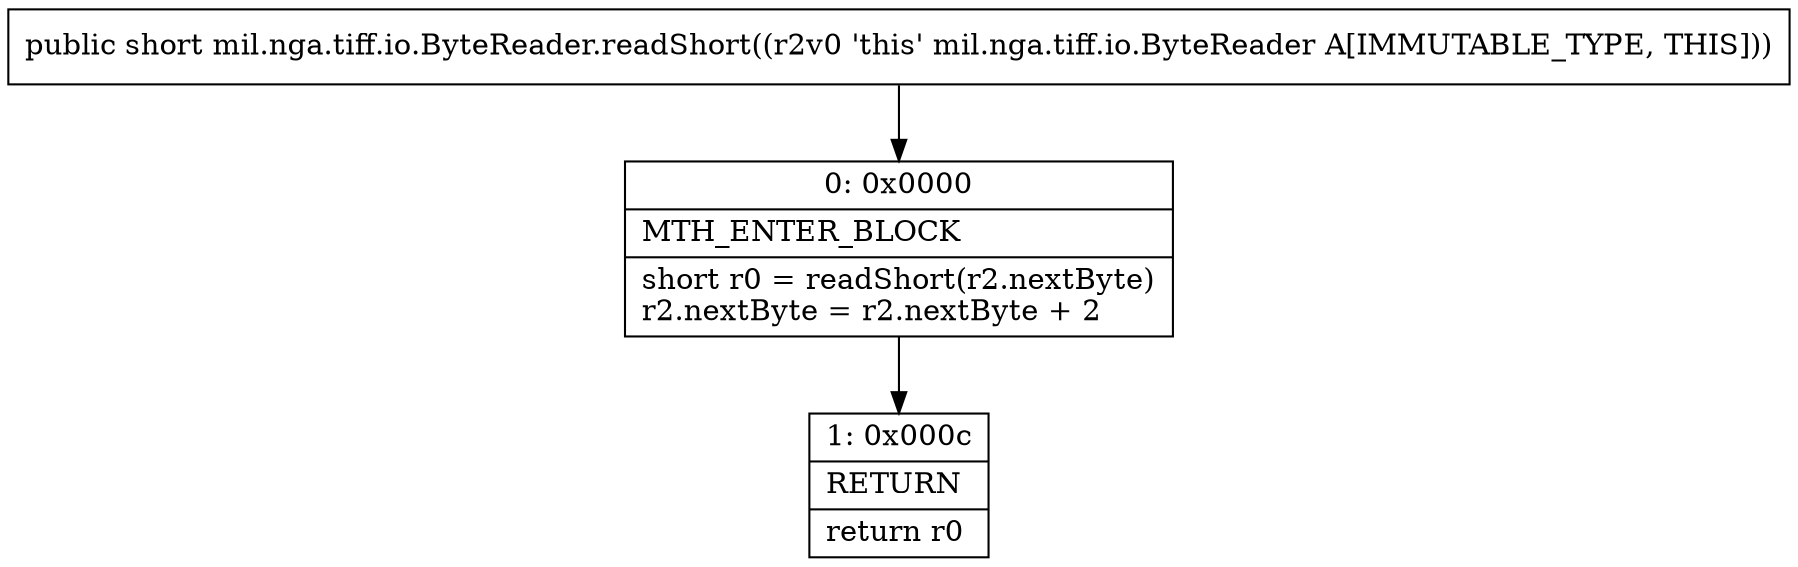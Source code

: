 digraph "CFG formil.nga.tiff.io.ByteReader.readShort()S" {
Node_0 [shape=record,label="{0\:\ 0x0000|MTH_ENTER_BLOCK\l|short r0 = readShort(r2.nextByte)\lr2.nextByte = r2.nextByte + 2\l}"];
Node_1 [shape=record,label="{1\:\ 0x000c|RETURN\l|return r0\l}"];
MethodNode[shape=record,label="{public short mil.nga.tiff.io.ByteReader.readShort((r2v0 'this' mil.nga.tiff.io.ByteReader A[IMMUTABLE_TYPE, THIS])) }"];
MethodNode -> Node_0;
Node_0 -> Node_1;
}

